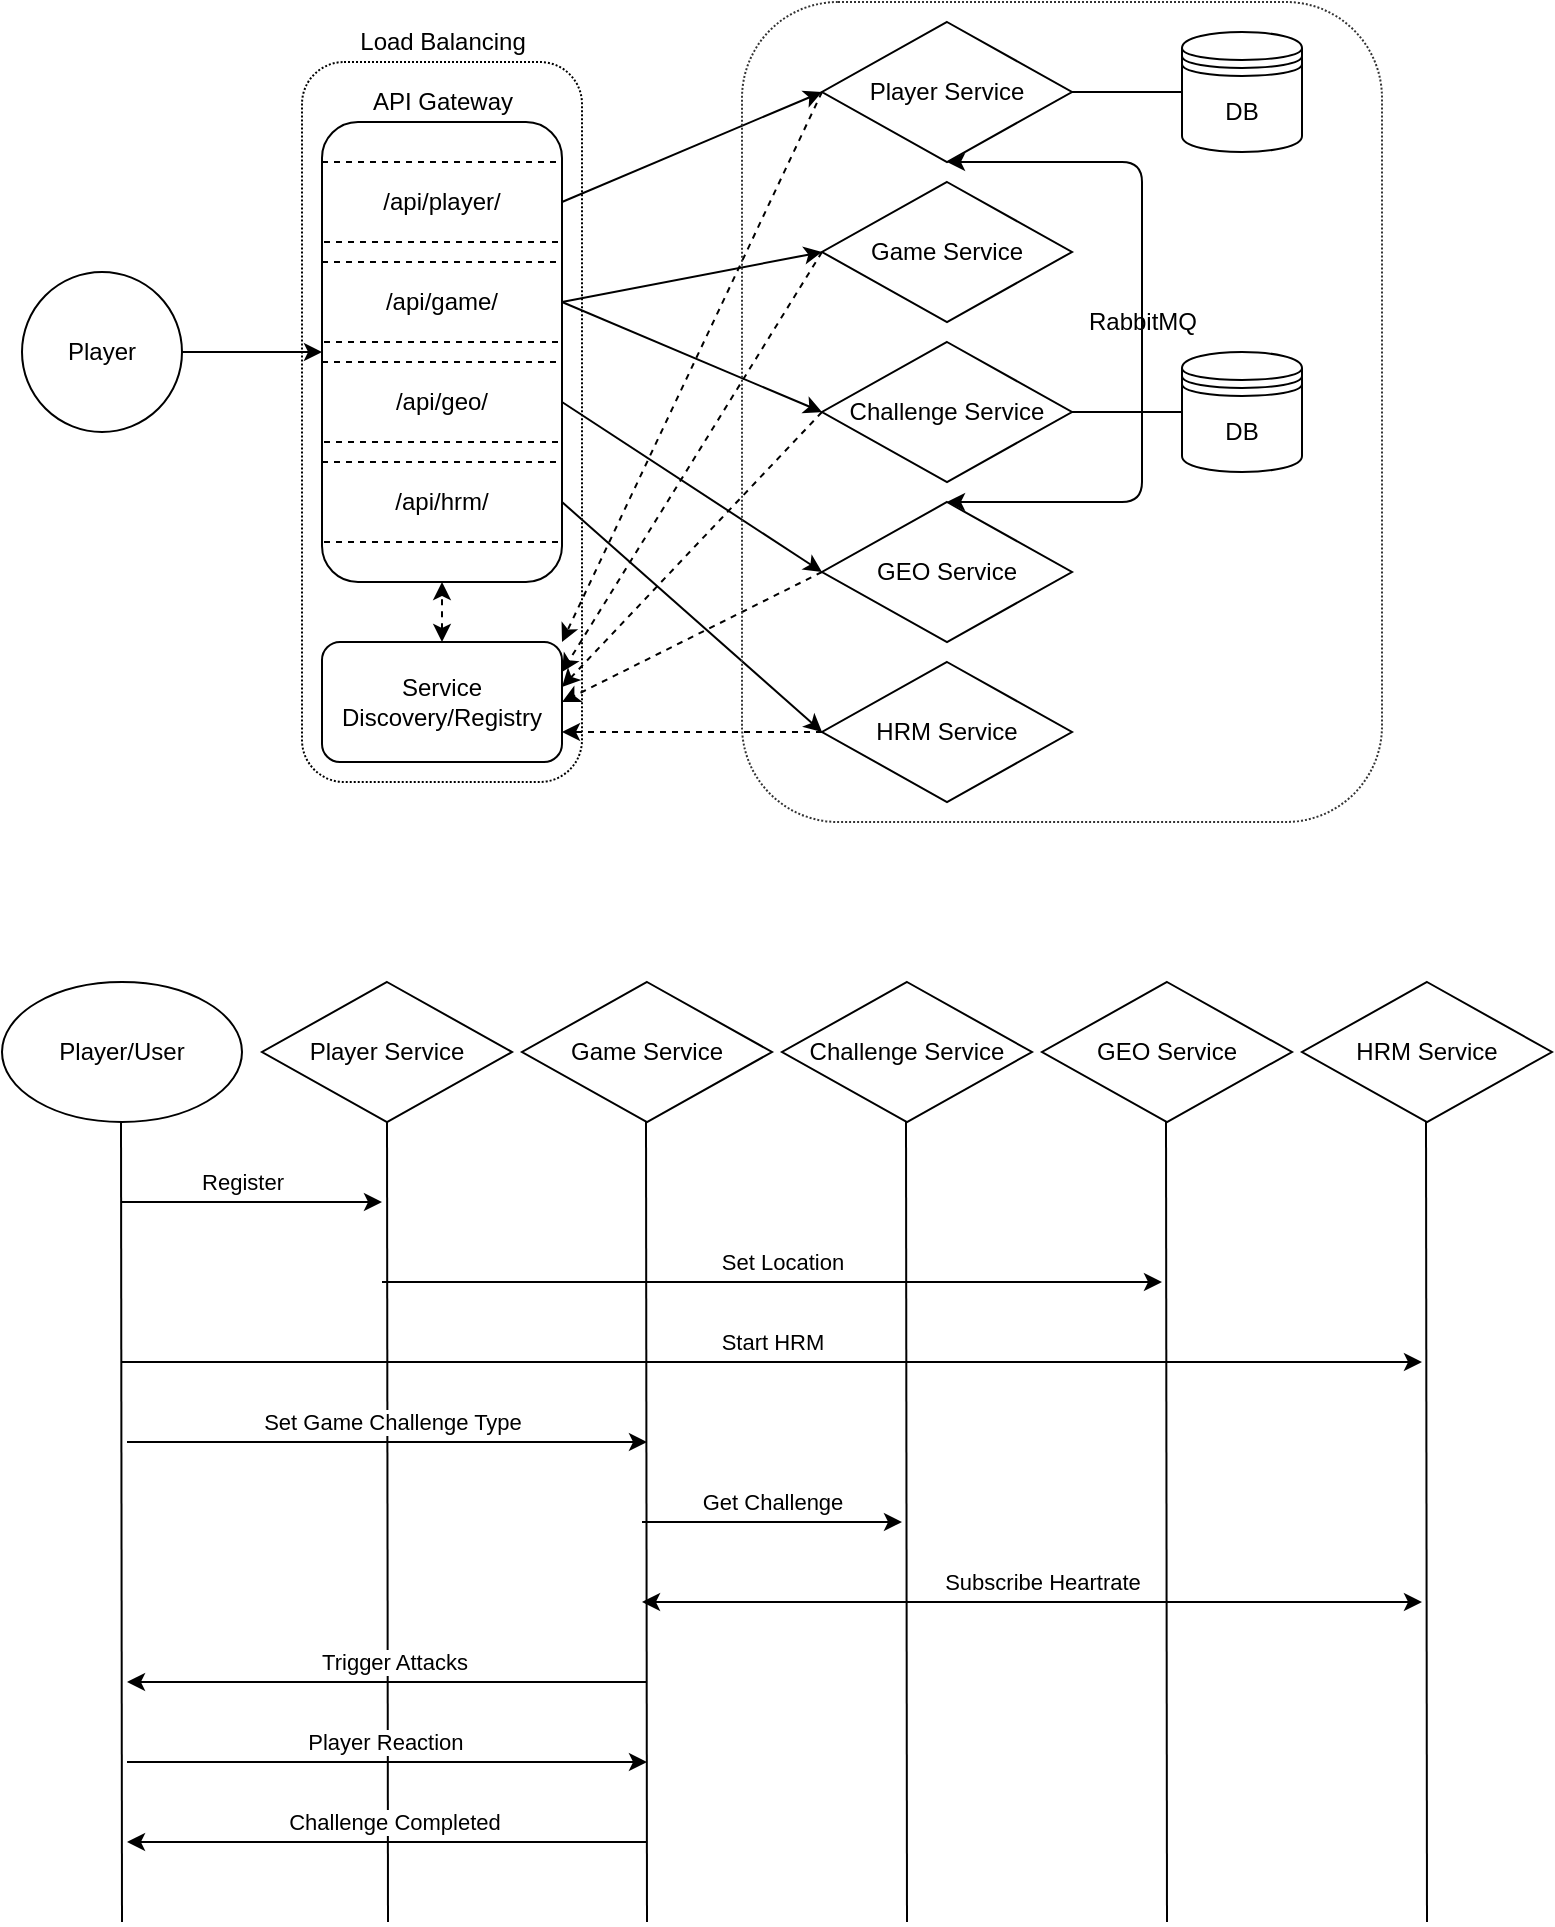 <mxfile version="14.1.3" type="device"><diagram id="Qt-rBTzwE1eoRns0C4j6" name="Page-1"><mxGraphModel dx="1186" dy="662" grid="1" gridSize="10" guides="1" tooltips="1" connect="1" arrows="1" fold="1" page="1" pageScale="1" pageWidth="1100" pageHeight="1700" math="0" shadow="0"><root><mxCell id="0"/><mxCell id="1" parent="0"/><mxCell id="0A5RJLLNxEIOJGqANCoA-2" value="Player Service" style="rhombus;whiteSpace=wrap;html=1;" vertex="1" parent="1"><mxGeometry x="440" y="50" width="125" height="70" as="geometry"/></mxCell><mxCell id="0A5RJLLNxEIOJGqANCoA-3" value="Game Service" style="rhombus;whiteSpace=wrap;html=1;" vertex="1" parent="1"><mxGeometry x="440" y="130" width="125" height="70" as="geometry"/></mxCell><mxCell id="0A5RJLLNxEIOJGqANCoA-4" value="HRM Service" style="rhombus;whiteSpace=wrap;html=1;" vertex="1" parent="1"><mxGeometry x="440" y="370" width="125" height="70" as="geometry"/></mxCell><mxCell id="0A5RJLLNxEIOJGqANCoA-5" value="GEO Service" style="rhombus;whiteSpace=wrap;html=1;" vertex="1" parent="1"><mxGeometry x="440" y="290" width="125" height="70" as="geometry"/></mxCell><mxCell id="0A5RJLLNxEIOJGqANCoA-9" value="Service Discovery/Registry" style="rounded=1;whiteSpace=wrap;html=1;" vertex="1" parent="1"><mxGeometry x="190" y="360" width="120" height="60" as="geometry"/></mxCell><mxCell id="0A5RJLLNxEIOJGqANCoA-11" value="" style="rounded=1;whiteSpace=wrap;html=1;" vertex="1" parent="1"><mxGeometry x="190" y="100" width="120" height="230" as="geometry"/></mxCell><mxCell id="0A5RJLLNxEIOJGqANCoA-12" value="Player" style="ellipse;whiteSpace=wrap;html=1;aspect=fixed;" vertex="1" parent="1"><mxGeometry x="40" y="175" width="80" height="80" as="geometry"/></mxCell><mxCell id="0A5RJLLNxEIOJGqANCoA-13" value="" style="endArrow=classic;html=1;entryX=1;entryY=0.75;entryDx=0;entryDy=0;exitX=0;exitY=0.5;exitDx=0;exitDy=0;dashed=1;" edge="1" parent="1" source="0A5RJLLNxEIOJGqANCoA-4" target="0A5RJLLNxEIOJGqANCoA-9"><mxGeometry width="50" height="50" relative="1" as="geometry"><mxPoint x="420" y="367.84" as="sourcePoint"/><mxPoint x="390" y="190" as="targetPoint"/></mxGeometry></mxCell><mxCell id="0A5RJLLNxEIOJGqANCoA-14" value="" style="endArrow=classic;html=1;exitX=0;exitY=0.5;exitDx=0;exitDy=0;dashed=1;entryX=1;entryY=0.5;entryDx=0;entryDy=0;" edge="1" parent="1" source="0A5RJLLNxEIOJGqANCoA-5" target="0A5RJLLNxEIOJGqANCoA-9"><mxGeometry width="50" height="50" relative="1" as="geometry"><mxPoint x="420" y="288.3" as="sourcePoint"/><mxPoint x="312" y="290" as="targetPoint"/></mxGeometry></mxCell><mxCell id="0A5RJLLNxEIOJGqANCoA-15" value="" style="endArrow=classic;html=1;exitX=0;exitY=0.5;exitDx=0;exitDy=0;entryX=1;entryY=0.25;entryDx=0;entryDy=0;dashed=1;" edge="1" parent="1" source="0A5RJLLNxEIOJGqANCoA-3" target="0A5RJLLNxEIOJGqANCoA-9"><mxGeometry width="50" height="50" relative="1" as="geometry"><mxPoint x="417.96" y="191.13" as="sourcePoint"/><mxPoint x="390" y="190" as="targetPoint"/></mxGeometry></mxCell><mxCell id="0A5RJLLNxEIOJGqANCoA-16" value="" style="endArrow=classic;html=1;exitX=0;exitY=0.5;exitDx=0;exitDy=0;entryX=1;entryY=0;entryDx=0;entryDy=0;dashed=1;" edge="1" parent="1" source="0A5RJLLNxEIOJGqANCoA-2" target="0A5RJLLNxEIOJGqANCoA-9"><mxGeometry width="50" height="50" relative="1" as="geometry"><mxPoint x="417.96" y="95.19" as="sourcePoint"/><mxPoint x="390" y="190" as="targetPoint"/></mxGeometry></mxCell><mxCell id="0A5RJLLNxEIOJGqANCoA-17" value="" style="endArrow=classic;startArrow=classic;html=1;entryX=0.5;entryY=1;entryDx=0;entryDy=0;exitX=0.5;exitY=0;exitDx=0;exitDy=0;dashed=1;" edge="1" parent="1" source="0A5RJLLNxEIOJGqANCoA-9" target="0A5RJLLNxEIOJGqANCoA-11"><mxGeometry width="50" height="50" relative="1" as="geometry"><mxPoint x="200" y="240" as="sourcePoint"/><mxPoint x="250" y="190" as="targetPoint"/></mxGeometry></mxCell><mxCell id="0A5RJLLNxEIOJGqANCoA-18" value="" style="endArrow=classic;html=1;entryX=0;entryY=0.5;entryDx=0;entryDy=0;" edge="1" parent="1" source="0A5RJLLNxEIOJGqANCoA-12" target="0A5RJLLNxEIOJGqANCoA-11"><mxGeometry width="50" height="50" relative="1" as="geometry"><mxPoint x="340" y="240" as="sourcePoint"/><mxPoint x="390" y="190" as="targetPoint"/></mxGeometry></mxCell><mxCell id="0A5RJLLNxEIOJGqANCoA-19" value="" style="endArrow=classic;html=1;exitX=1;exitY=0.5;exitDx=0;exitDy=0;entryX=0;entryY=0.5;entryDx=0;entryDy=0;" edge="1" parent="1" source="0A5RJLLNxEIOJGqANCoA-72" target="0A5RJLLNxEIOJGqANCoA-2"><mxGeometry width="50" height="50" relative="1" as="geometry"><mxPoint x="340" y="240" as="sourcePoint"/><mxPoint x="420" y="90" as="targetPoint"/></mxGeometry></mxCell><mxCell id="0A5RJLLNxEIOJGqANCoA-20" value="" style="endArrow=classic;html=1;entryX=0;entryY=0.5;entryDx=0;entryDy=0;exitX=1;exitY=0.5;exitDx=0;exitDy=0;" edge="1" parent="1" source="0A5RJLLNxEIOJGqANCoA-74" target="0A5RJLLNxEIOJGqANCoA-3"><mxGeometry width="50" height="50" relative="1" as="geometry"><mxPoint x="330" y="150" as="sourcePoint"/><mxPoint x="440" y="170" as="targetPoint"/></mxGeometry></mxCell><mxCell id="0A5RJLLNxEIOJGqANCoA-21" value="" style="endArrow=classic;html=1;entryX=0;entryY=0.5;entryDx=0;entryDy=0;exitX=1;exitY=0.5;exitDx=0;exitDy=0;" edge="1" parent="1" source="0A5RJLLNxEIOJGqANCoA-73" target="0A5RJLLNxEIOJGqANCoA-5"><mxGeometry width="50" height="50" relative="1" as="geometry"><mxPoint x="310" y="150" as="sourcePoint"/><mxPoint x="420" y="283.79" as="targetPoint"/></mxGeometry></mxCell><mxCell id="0A5RJLLNxEIOJGqANCoA-22" value="" style="endArrow=classic;html=1;entryX=0;entryY=0.5;entryDx=0;entryDy=0;exitX=1;exitY=0.5;exitDx=0;exitDy=0;" edge="1" parent="1" source="0A5RJLLNxEIOJGqANCoA-75" target="0A5RJLLNxEIOJGqANCoA-4"><mxGeometry width="50" height="50" relative="1" as="geometry"><mxPoint x="310" y="150" as="sourcePoint"/><mxPoint x="415.07" y="367.84" as="targetPoint"/></mxGeometry></mxCell><mxCell id="0A5RJLLNxEIOJGqANCoA-23" value="Challenge Service" style="rhombus;whiteSpace=wrap;html=1;" vertex="1" parent="1"><mxGeometry x="440" y="210" width="125" height="70" as="geometry"/></mxCell><mxCell id="0A5RJLLNxEIOJGqANCoA-24" value="" style="endArrow=classic;html=1;dashed=1;exitX=0;exitY=0.5;exitDx=0;exitDy=0;entryX=1;entryY=0.375;entryDx=0;entryDy=0;entryPerimeter=0;" edge="1" parent="1" source="0A5RJLLNxEIOJGqANCoA-23" target="0A5RJLLNxEIOJGqANCoA-9"><mxGeometry width="50" height="50" relative="1" as="geometry"><mxPoint x="340" y="240" as="sourcePoint"/><mxPoint x="390" y="190" as="targetPoint"/></mxGeometry></mxCell><mxCell id="0A5RJLLNxEIOJGqANCoA-25" value="" style="endArrow=classic;html=1;entryX=0;entryY=0.5;entryDx=0;entryDy=0;exitX=1;exitY=0.5;exitDx=0;exitDy=0;" edge="1" parent="1" source="0A5RJLLNxEIOJGqANCoA-74" target="0A5RJLLNxEIOJGqANCoA-23"><mxGeometry width="50" height="50" relative="1" as="geometry"><mxPoint x="310" y="180" as="sourcePoint"/><mxPoint x="390" y="190" as="targetPoint"/></mxGeometry></mxCell><mxCell id="0A5RJLLNxEIOJGqANCoA-27" value="Player Service" style="rhombus;whiteSpace=wrap;html=1;" vertex="1" parent="1"><mxGeometry x="160" y="530" width="125" height="70" as="geometry"/></mxCell><mxCell id="0A5RJLLNxEIOJGqANCoA-28" value="Game Service" style="rhombus;whiteSpace=wrap;html=1;" vertex="1" parent="1"><mxGeometry x="290" y="530" width="125" height="70" as="geometry"/></mxCell><mxCell id="0A5RJLLNxEIOJGqANCoA-29" value="Challenge Service" style="rhombus;whiteSpace=wrap;html=1;" vertex="1" parent="1"><mxGeometry x="420" y="530" width="125" height="70" as="geometry"/></mxCell><mxCell id="0A5RJLLNxEIOJGqANCoA-30" value="GEO Service" style="rhombus;whiteSpace=wrap;html=1;" vertex="1" parent="1"><mxGeometry x="550" y="530" width="125" height="70" as="geometry"/></mxCell><mxCell id="0A5RJLLNxEIOJGqANCoA-31" value="HRM Service" style="rhombus;whiteSpace=wrap;html=1;" vertex="1" parent="1"><mxGeometry x="680" y="530" width="125" height="70" as="geometry"/></mxCell><mxCell id="0A5RJLLNxEIOJGqANCoA-32" value="" style="endArrow=none;html=1;entryX=0.5;entryY=1;entryDx=0;entryDy=0;" edge="1" parent="1" target="0A5RJLLNxEIOJGqANCoA-27"><mxGeometry width="50" height="50" relative="1" as="geometry"><mxPoint x="223" y="1000" as="sourcePoint"/><mxPoint x="450" y="700" as="targetPoint"/></mxGeometry></mxCell><mxCell id="0A5RJLLNxEIOJGqANCoA-33" value="" style="endArrow=none;html=1;entryX=0.5;entryY=1;entryDx=0;entryDy=0;" edge="1" parent="1"><mxGeometry width="50" height="50" relative="1" as="geometry"><mxPoint x="352.5" y="1000" as="sourcePoint"/><mxPoint x="352" y="600" as="targetPoint"/></mxGeometry></mxCell><mxCell id="0A5RJLLNxEIOJGqANCoA-34" value="" style="endArrow=none;html=1;entryX=0.5;entryY=1;entryDx=0;entryDy=0;" edge="1" parent="1"><mxGeometry width="50" height="50" relative="1" as="geometry"><mxPoint x="482.5" y="1000" as="sourcePoint"/><mxPoint x="482" y="600" as="targetPoint"/></mxGeometry></mxCell><mxCell id="0A5RJLLNxEIOJGqANCoA-35" value="" style="endArrow=none;html=1;entryX=0.5;entryY=1;entryDx=0;entryDy=0;" edge="1" parent="1"><mxGeometry width="50" height="50" relative="1" as="geometry"><mxPoint x="612.5" y="1000" as="sourcePoint"/><mxPoint x="612" y="600" as="targetPoint"/></mxGeometry></mxCell><mxCell id="0A5RJLLNxEIOJGqANCoA-36" value="" style="endArrow=none;html=1;entryX=0.5;entryY=1;entryDx=0;entryDy=0;" edge="1" parent="1"><mxGeometry width="50" height="50" relative="1" as="geometry"><mxPoint x="742.5" y="1000" as="sourcePoint"/><mxPoint x="742" y="600" as="targetPoint"/></mxGeometry></mxCell><mxCell id="0A5RJLLNxEIOJGqANCoA-37" value="Player/User" style="ellipse;whiteSpace=wrap;html=1;fillColor=none;" vertex="1" parent="1"><mxGeometry x="30" y="530" width="120" height="70" as="geometry"/></mxCell><mxCell id="0A5RJLLNxEIOJGqANCoA-38" value="" style="endArrow=none;html=1;entryX=0.5;entryY=1;entryDx=0;entryDy=0;" edge="1" parent="1"><mxGeometry width="50" height="50" relative="1" as="geometry"><mxPoint x="90" y="1000" as="sourcePoint"/><mxPoint x="89.5" y="600" as="targetPoint"/></mxGeometry></mxCell><mxCell id="0A5RJLLNxEIOJGqANCoA-39" value="" style="endArrow=classic;html=1;" edge="1" parent="1"><mxGeometry width="50" height="50" relative="1" as="geometry"><mxPoint x="90" y="640" as="sourcePoint"/><mxPoint x="220" y="640" as="targetPoint"/></mxGeometry></mxCell><mxCell id="0A5RJLLNxEIOJGqANCoA-40" value="Register" style="edgeLabel;html=1;align=center;verticalAlign=middle;resizable=0;points=[];" vertex="1" connectable="0" parent="0A5RJLLNxEIOJGqANCoA-39"><mxGeometry y="-3" relative="1" as="geometry"><mxPoint x="-5" y="-13" as="offset"/></mxGeometry></mxCell><mxCell id="0A5RJLLNxEIOJGqANCoA-41" value="" style="endArrow=classic;html=1;" edge="1" parent="1"><mxGeometry width="50" height="50" relative="1" as="geometry"><mxPoint x="220" y="680" as="sourcePoint"/><mxPoint x="610" y="680" as="targetPoint"/></mxGeometry></mxCell><mxCell id="0A5RJLLNxEIOJGqANCoA-42" value="Set Location" style="edgeLabel;html=1;align=center;verticalAlign=middle;resizable=0;points=[];" vertex="1" connectable="0" parent="0A5RJLLNxEIOJGqANCoA-41"><mxGeometry x="0.041" y="1" relative="1" as="geometry"><mxPoint x="-3" y="-9" as="offset"/></mxGeometry></mxCell><mxCell id="0A5RJLLNxEIOJGqANCoA-43" value="" style="endArrow=classic;html=1;" edge="1" parent="1"><mxGeometry width="50" height="50" relative="1" as="geometry"><mxPoint x="90" y="720" as="sourcePoint"/><mxPoint x="740" y="720" as="targetPoint"/></mxGeometry></mxCell><mxCell id="0A5RJLLNxEIOJGqANCoA-44" value="Start HRM" style="edgeLabel;html=1;align=center;verticalAlign=middle;resizable=0;points=[];" vertex="1" connectable="0" parent="0A5RJLLNxEIOJGqANCoA-43"><mxGeometry x="0.006" relative="1" as="geometry"><mxPoint x="-2" y="-10" as="offset"/></mxGeometry></mxCell><mxCell id="0A5RJLLNxEIOJGqANCoA-45" value="" style="endArrow=classic;html=1;" edge="1" parent="1"><mxGeometry width="50" height="50" relative="1" as="geometry"><mxPoint x="352.5" y="880" as="sourcePoint"/><mxPoint x="92.5" y="880" as="targetPoint"/></mxGeometry></mxCell><mxCell id="0A5RJLLNxEIOJGqANCoA-46" value="Trigger Attacks" style="edgeLabel;html=1;align=center;verticalAlign=middle;resizable=0;points=[];" vertex="1" connectable="0" parent="0A5RJLLNxEIOJGqANCoA-45"><mxGeometry x="-0.031" y="3" relative="1" as="geometry"><mxPoint x="-1" y="-13" as="offset"/></mxGeometry></mxCell><mxCell id="0A5RJLLNxEIOJGqANCoA-51" value="" style="endArrow=classic;html=1;" edge="1" parent="1"><mxGeometry width="50" height="50" relative="1" as="geometry"><mxPoint x="92.5" y="920" as="sourcePoint"/><mxPoint x="352.5" y="920" as="targetPoint"/></mxGeometry></mxCell><mxCell id="0A5RJLLNxEIOJGqANCoA-52" value="Player Reaction&amp;nbsp;" style="edgeLabel;html=1;align=center;verticalAlign=middle;resizable=0;points=[];" vertex="1" connectable="0" parent="0A5RJLLNxEIOJGqANCoA-51"><mxGeometry x="0.112" y="-1" relative="1" as="geometry"><mxPoint x="-14" y="-11" as="offset"/></mxGeometry></mxCell><mxCell id="0A5RJLLNxEIOJGqANCoA-53" value="" style="endArrow=classic;html=1;" edge="1" parent="1"><mxGeometry width="50" height="50" relative="1" as="geometry"><mxPoint x="352.5" y="960" as="sourcePoint"/><mxPoint x="92.5" y="960" as="targetPoint"/></mxGeometry></mxCell><mxCell id="0A5RJLLNxEIOJGqANCoA-54" value="Challenge Completed" style="edgeLabel;html=1;align=center;verticalAlign=middle;resizable=0;points=[];" vertex="1" connectable="0" parent="0A5RJLLNxEIOJGqANCoA-53"><mxGeometry x="-0.21" y="3" relative="1" as="geometry"><mxPoint x="-24.5" y="-13" as="offset"/></mxGeometry></mxCell><mxCell id="0A5RJLLNxEIOJGqANCoA-57" value="" style="endArrow=classic;html=1;" edge="1" parent="1"><mxGeometry width="50" height="50" relative="1" as="geometry"><mxPoint x="92.5" y="760" as="sourcePoint"/><mxPoint x="352.5" y="760" as="targetPoint"/></mxGeometry></mxCell><mxCell id="0A5RJLLNxEIOJGqANCoA-58" value="Set Game Challenge Type" style="edgeLabel;html=1;align=center;verticalAlign=middle;resizable=0;points=[];" vertex="1" connectable="0" parent="0A5RJLLNxEIOJGqANCoA-57"><mxGeometry x="0.108" y="1" relative="1" as="geometry"><mxPoint x="-11.5" y="-9" as="offset"/></mxGeometry></mxCell><mxCell id="0A5RJLLNxEIOJGqANCoA-59" value="" style="rounded=1;whiteSpace=wrap;html=1;strokeColor=#000000;fillColor=none;dashed=1;dashPattern=1 1;" vertex="1" parent="1"><mxGeometry x="180" y="70" width="140" height="360" as="geometry"/></mxCell><mxCell id="0A5RJLLNxEIOJGqANCoA-60" value="Load Balancing" style="text;html=1;align=center;verticalAlign=middle;resizable=0;points=[];autosize=1;" vertex="1" parent="1"><mxGeometry x="200" y="50" width="100" height="20" as="geometry"/></mxCell><mxCell id="0A5RJLLNxEIOJGqANCoA-61" value="" style="endArrow=classic;html=1;" edge="1" parent="1"><mxGeometry width="50" height="50" relative="1" as="geometry"><mxPoint x="350" y="800" as="sourcePoint"/><mxPoint x="480" y="800" as="targetPoint"/></mxGeometry></mxCell><mxCell id="0A5RJLLNxEIOJGqANCoA-62" value="Get Challenge" style="edgeLabel;html=1;align=center;verticalAlign=middle;resizable=0;points=[];" vertex="1" connectable="0" parent="0A5RJLLNxEIOJGqANCoA-61"><mxGeometry x="0.262" y="1" relative="1" as="geometry"><mxPoint x="-17" y="-9" as="offset"/></mxGeometry></mxCell><mxCell id="0A5RJLLNxEIOJGqANCoA-71" value="DB" style="shape=datastore;whiteSpace=wrap;html=1;strokeColor=#000000;fillColor=none;" vertex="1" parent="1"><mxGeometry x="620" y="55" width="60" height="60" as="geometry"/></mxCell><mxCell id="0A5RJLLNxEIOJGqANCoA-72" value="/api/player/" style="rounded=0;whiteSpace=wrap;html=1;strokeColor=#000000;fillColor=none;dashed=1;" vertex="1" parent="1"><mxGeometry x="190" y="120" width="120" height="40" as="geometry"/></mxCell><mxCell id="0A5RJLLNxEIOJGqANCoA-73" value="/api/geo/" style="rounded=0;whiteSpace=wrap;html=1;strokeColor=#000000;fillColor=none;dashed=1;" vertex="1" parent="1"><mxGeometry x="190" y="220" width="120" height="40" as="geometry"/></mxCell><mxCell id="0A5RJLLNxEIOJGqANCoA-74" value="/api/game/" style="rounded=0;whiteSpace=wrap;html=1;strokeColor=#000000;fillColor=none;dashed=1;" vertex="1" parent="1"><mxGeometry x="190" y="170" width="120" height="40" as="geometry"/></mxCell><mxCell id="0A5RJLLNxEIOJGqANCoA-75" value="/api/hrm/" style="rounded=0;whiteSpace=wrap;html=1;strokeColor=#000000;fillColor=none;dashed=1;" vertex="1" parent="1"><mxGeometry x="190" y="270" width="120" height="40" as="geometry"/></mxCell><mxCell id="0A5RJLLNxEIOJGqANCoA-76" style="edgeStyle=orthogonalEdgeStyle;rounded=0;orthogonalLoop=1;jettySize=auto;html=1;exitX=0.5;exitY=1;exitDx=0;exitDy=0;" edge="1" parent="1" source="0A5RJLLNxEIOJGqANCoA-74" target="0A5RJLLNxEIOJGqANCoA-74"><mxGeometry relative="1" as="geometry"/></mxCell><mxCell id="0A5RJLLNxEIOJGqANCoA-77" value="API Gateway" style="text;html=1;align=center;verticalAlign=middle;resizable=0;points=[];autosize=1;" vertex="1" parent="1"><mxGeometry x="205" y="80" width="90" height="20" as="geometry"/></mxCell><mxCell id="0A5RJLLNxEIOJGqANCoA-78" style="edgeStyle=orthogonalEdgeStyle;rounded=0;orthogonalLoop=1;jettySize=auto;html=1;exitX=0.5;exitY=1;exitDx=0;exitDy=0;" edge="1" parent="1" source="0A5RJLLNxEIOJGqANCoA-59" target="0A5RJLLNxEIOJGqANCoA-59"><mxGeometry relative="1" as="geometry"/></mxCell><mxCell id="0A5RJLLNxEIOJGqANCoA-79" value="" style="endArrow=none;html=1;exitX=0;exitY=0.5;exitDx=0;exitDy=0;entryX=1;entryY=0.5;entryDx=0;entryDy=0;" edge="1" parent="1" source="0A5RJLLNxEIOJGqANCoA-71" target="0A5RJLLNxEIOJGqANCoA-2"><mxGeometry width="50" height="50" relative="1" as="geometry"><mxPoint x="440" y="280" as="sourcePoint"/><mxPoint x="490" y="230" as="targetPoint"/></mxGeometry></mxCell><mxCell id="0A5RJLLNxEIOJGqANCoA-80" value="DB" style="shape=datastore;whiteSpace=wrap;html=1;strokeColor=#000000;fillColor=none;" vertex="1" parent="1"><mxGeometry x="620" y="215" width="60" height="60" as="geometry"/></mxCell><mxCell id="0A5RJLLNxEIOJGqANCoA-81" value="" style="endArrow=none;html=1;entryX=0;entryY=0.5;entryDx=0;entryDy=0;exitX=1;exitY=0.5;exitDx=0;exitDy=0;" edge="1" parent="1" source="0A5RJLLNxEIOJGqANCoA-23" target="0A5RJLLNxEIOJGqANCoA-80"><mxGeometry width="50" height="50" relative="1" as="geometry"><mxPoint x="440" y="280" as="sourcePoint"/><mxPoint x="490" y="230" as="targetPoint"/></mxGeometry></mxCell><mxCell id="0A5RJLLNxEIOJGqANCoA-86" value="" style="endArrow=classic;startArrow=classic;html=1;exitX=0.5;exitY=0;exitDx=0;exitDy=0;entryX=0.5;entryY=1;entryDx=0;entryDy=0;" edge="1" parent="1" source="0A5RJLLNxEIOJGqANCoA-5" target="0A5RJLLNxEIOJGqANCoA-2"><mxGeometry width="50" height="50" relative="1" as="geometry"><mxPoint x="440" y="350" as="sourcePoint"/><mxPoint x="490" y="300" as="targetPoint"/><Array as="points"><mxPoint x="600" y="290"/><mxPoint x="600" y="120"/></Array></mxGeometry></mxCell><mxCell id="0A5RJLLNxEIOJGqANCoA-87" value="RabbitMQ" style="text;html=1;align=center;verticalAlign=middle;resizable=0;points=[];autosize=1;" vertex="1" parent="1"><mxGeometry x="565" y="190" width="70" height="20" as="geometry"/></mxCell><mxCell id="0A5RJLLNxEIOJGqANCoA-88" value="" style="rounded=1;whiteSpace=wrap;html=1;dashed=1;fillColor=none;dashPattern=1 1;strokeColor=#333333;" vertex="1" parent="1"><mxGeometry x="400" y="40" width="320" height="410" as="geometry"/></mxCell><mxCell id="0A5RJLLNxEIOJGqANCoA-94" value="" style="endArrow=classic;startArrow=classic;html=1;" edge="1" parent="1"><mxGeometry width="50" height="50" relative="1" as="geometry"><mxPoint x="350" y="840" as="sourcePoint"/><mxPoint x="740" y="840" as="targetPoint"/></mxGeometry></mxCell><mxCell id="0A5RJLLNxEIOJGqANCoA-95" value="Subscribe Heartrate" style="edgeLabel;html=1;align=center;verticalAlign=middle;resizable=0;points=[];" vertex="1" connectable="0" parent="0A5RJLLNxEIOJGqANCoA-94"><mxGeometry x="0.4" relative="1" as="geometry"><mxPoint x="-73" y="-10" as="offset"/></mxGeometry></mxCell></root></mxGraphModel></diagram></mxfile>